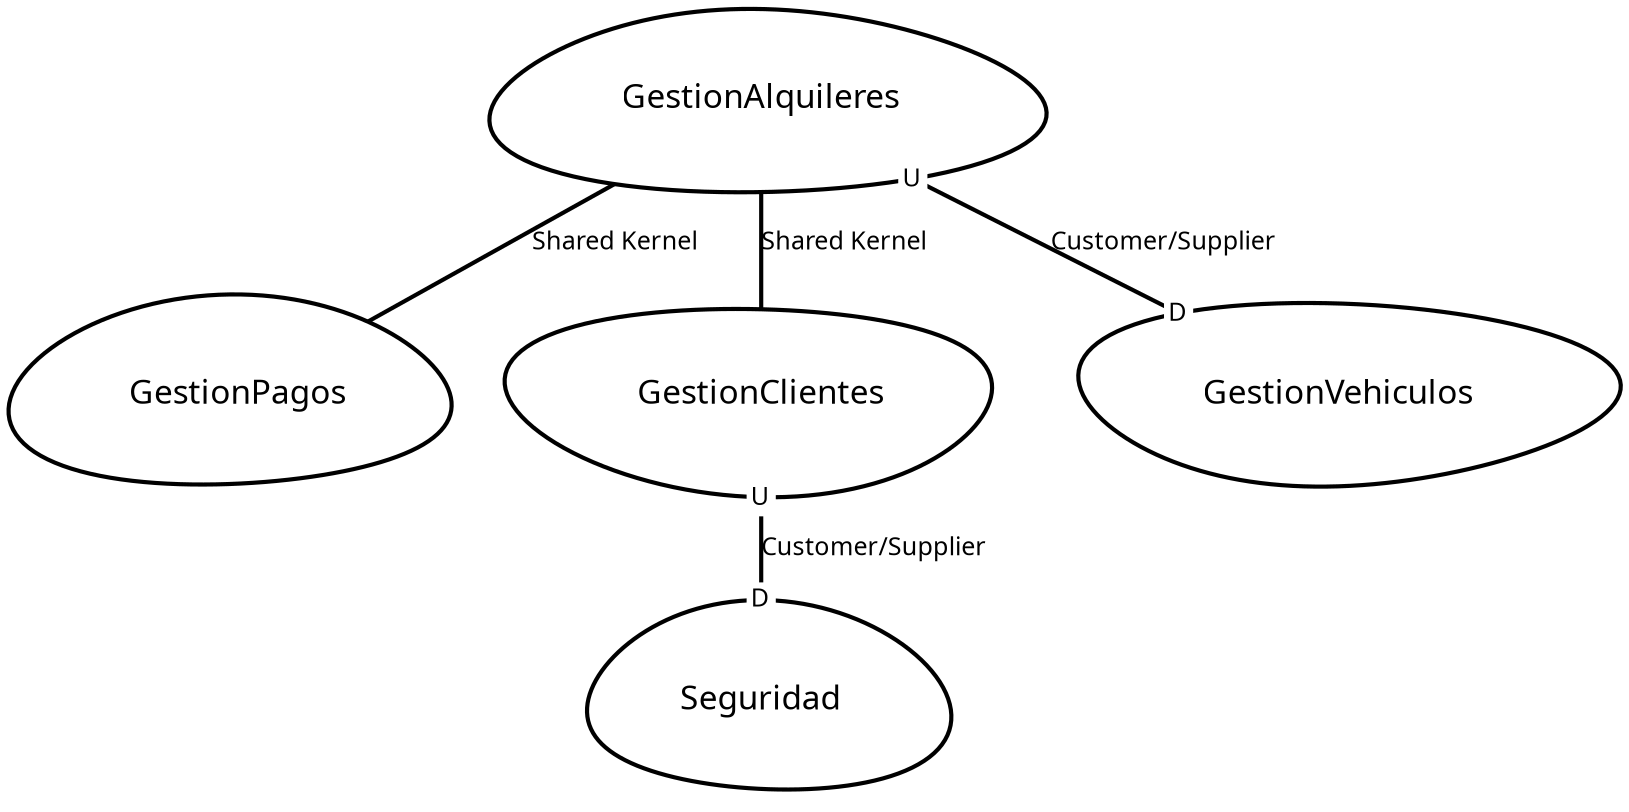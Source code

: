 digraph "ContextMapGraph" {
graph ["imagepath"="/tmp/GraphvizJava"]
"GestionAlquileres" ["margin"="0.3","orientation"="8","shape"="egg","fontsize"="16","style"="bold","label"="GestionAlquileres\n","fontname"="sans-serif"]
"GestionPagos" ["margin"="0.3","orientation"="244","shape"="egg","fontsize"="16","style"="bold","label"="GestionPagos\n","fontname"="sans-serif"]
"GestionClientes" ["margin"="0.3","orientation"="303","shape"="egg","fontsize"="16","style"="bold","label"="GestionClientes\n","fontname"="sans-serif"]
"Seguridad" ["margin"="0.3","orientation"="119","shape"="egg","fontsize"="16","style"="bold","label"="Seguridad\n","fontname"="sans-serif"]
"GestionVehiculos" ["margin"="0.3","orientation"="166","shape"="egg","fontsize"="16","style"="bold","label"="GestionVehiculos\n","fontname"="sans-serif"]
"GestionAlquileres" -> "GestionPagos" ["fontsize"="12","style"="bold","label"="Shared Kernel","dir"="none","fontname"="sans-serif"]
"GestionAlquileres" -> "GestionClientes" ["fontsize"="12","style"="bold","label"="Shared Kernel","dir"="none","fontname"="sans-serif"]
"GestionAlquileres" -> "GestionVehiculos" ["headlabel"=<<table cellspacing="0" cellborder="0" border="0">
<tr><td bgcolor="white">D</td></tr>
</table>>,"labeldistance"="0","fontsize"="12","taillabel"=<<table cellspacing="0" cellborder="0" border="0">
<tr><td bgcolor="white">U</td></tr>
</table>>,"style"="bold","label"="Customer/Supplier","dir"="none","fontname"="sans-serif"]
"GestionClientes" -> "Seguridad" ["headlabel"=<<table cellspacing="0" cellborder="0" border="0">
<tr><td bgcolor="white">D</td></tr>
</table>>,"labeldistance"="0","fontsize"="12","taillabel"=<<table cellspacing="0" cellborder="0" border="0">
<tr><td bgcolor="white">U</td></tr>
</table>>,"style"="bold","label"="Customer/Supplier","dir"="none","fontname"="sans-serif"]
}